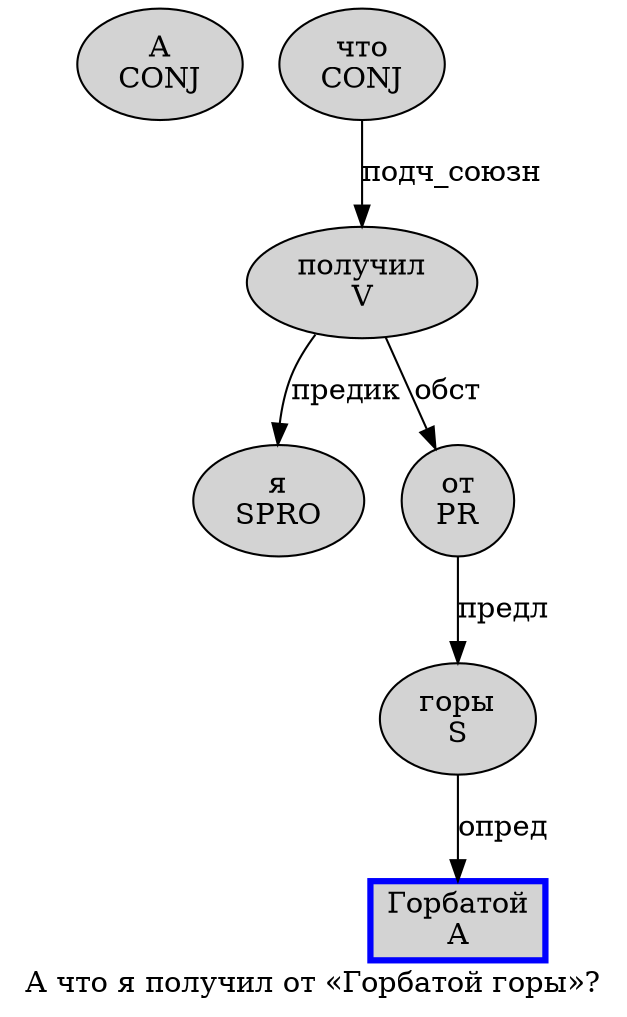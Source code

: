 digraph SENTENCE_3158 {
	graph [label="А что я получил от «Горбатой горы»?"]
	node [style=filled]
		0 [label="А
CONJ" color="" fillcolor=lightgray penwidth=1 shape=ellipse]
		1 [label="что
CONJ" color="" fillcolor=lightgray penwidth=1 shape=ellipse]
		2 [label="я
SPRO" color="" fillcolor=lightgray penwidth=1 shape=ellipse]
		3 [label="получил
V" color="" fillcolor=lightgray penwidth=1 shape=ellipse]
		4 [label="от
PR" color="" fillcolor=lightgray penwidth=1 shape=ellipse]
		6 [label="Горбатой
A" color=blue fillcolor=lightgray penwidth=3 shape=box]
		7 [label="горы
S" color="" fillcolor=lightgray penwidth=1 shape=ellipse]
			1 -> 3 [label="подч_союзн"]
			3 -> 2 [label="предик"]
			3 -> 4 [label="обст"]
			4 -> 7 [label="предл"]
			7 -> 6 [label="опред"]
}